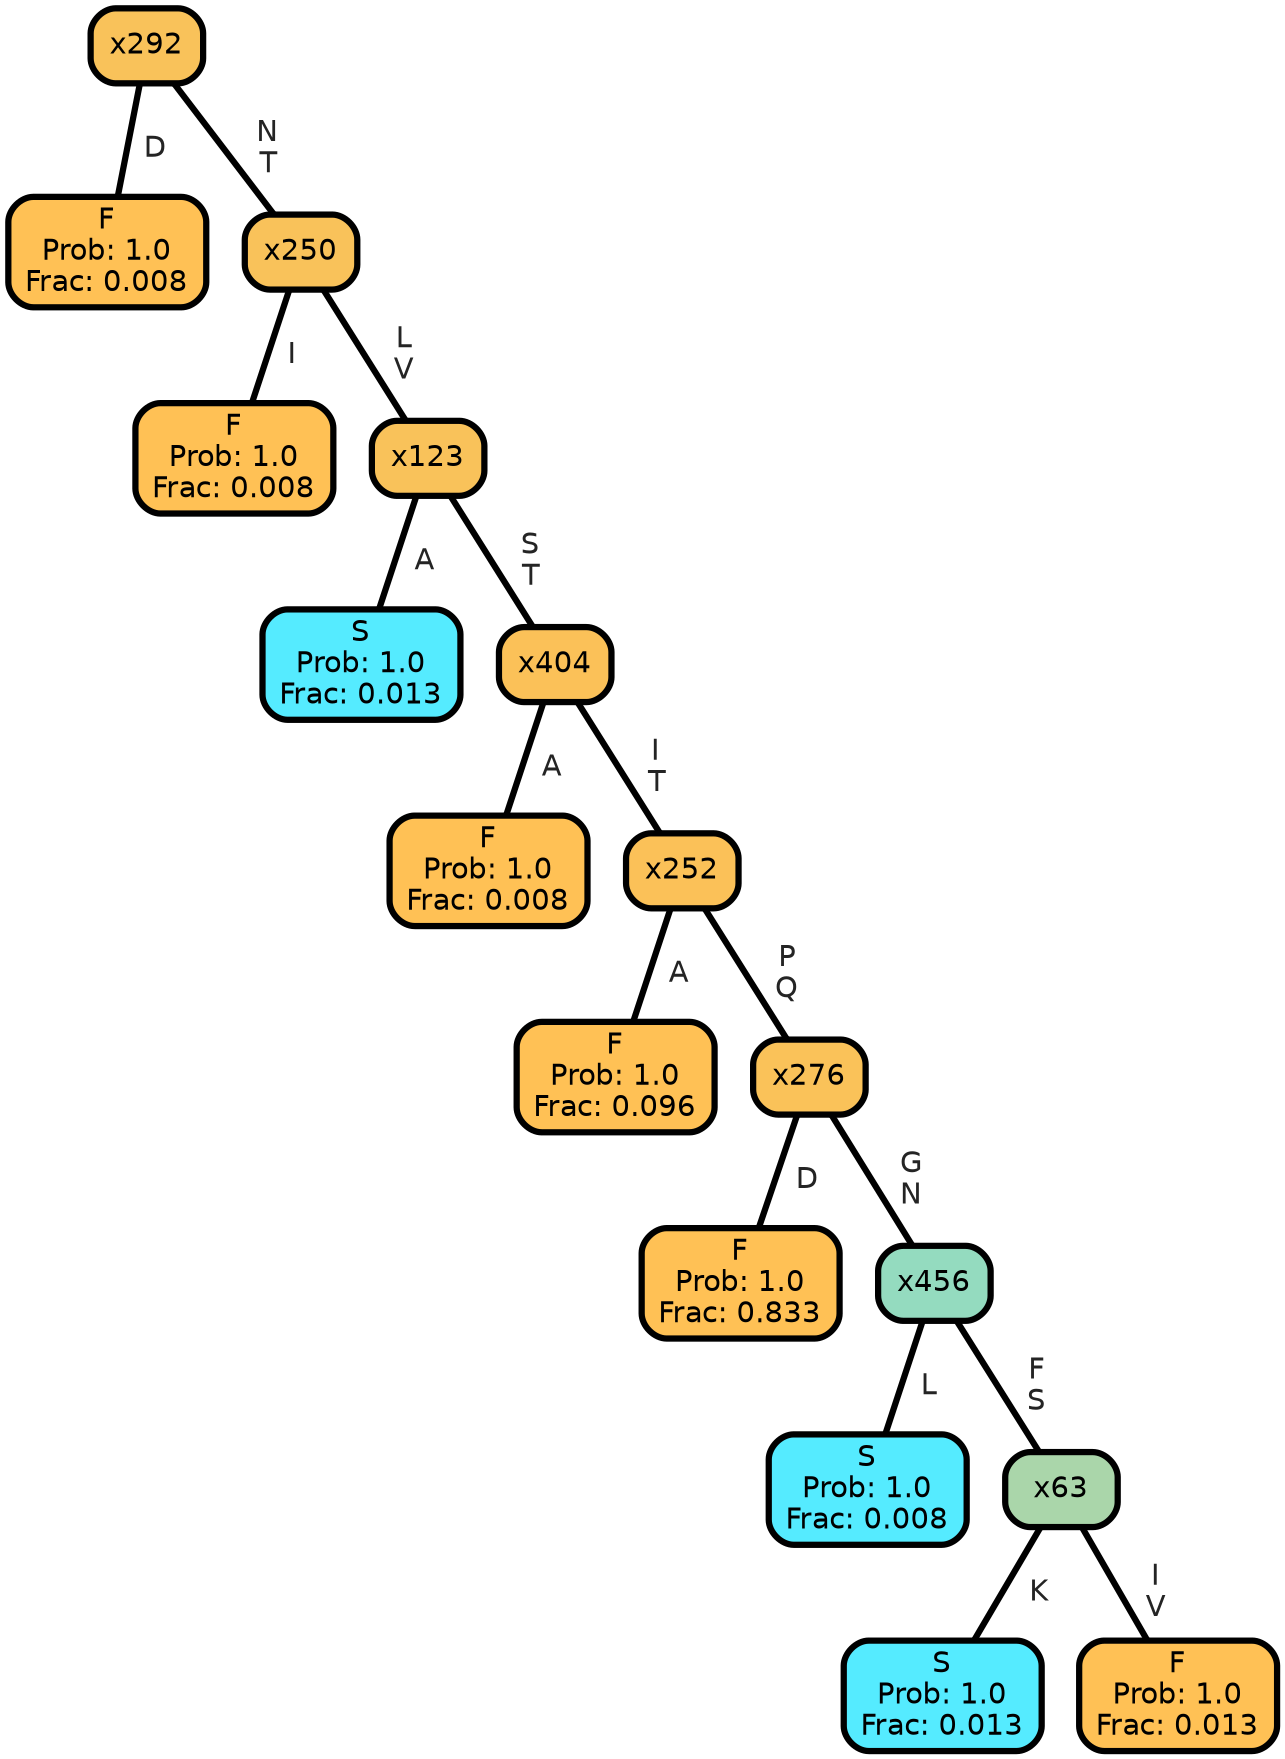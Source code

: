 graph Tree {
node [shape=box, style="filled, rounded",color="black",penwidth="3",fontcolor="black",                 fontname=helvetica] ;
graph [ranksep="0 equally", splines=straight,                 bgcolor=transparent, dpi=200] ;
edge [fontname=helvetica, fontweight=bold,fontcolor=grey14,color=black] ;
0 [label="F
Prob: 1.0
Frac: 0.008", fillcolor="#ffc155"] ;
1 [label="x292", fillcolor="#f9c25a"] ;
2 [label="F
Prob: 1.0
Frac: 0.008", fillcolor="#ffc155"] ;
3 [label="x250", fillcolor="#f9c25a"] ;
4 [label="S
Prob: 1.0
Frac: 0.013", fillcolor="#55ebff"] ;
5 [label="x123", fillcolor="#f9c25a"] ;
6 [label="F
Prob: 1.0
Frac: 0.008", fillcolor="#ffc155"] ;
7 [label="x404", fillcolor="#fbc158"] ;
8 [label="F
Prob: 1.0
Frac: 0.096", fillcolor="#ffc155"] ;
9 [label="x252", fillcolor="#fbc158"] ;
10 [label="F
Prob: 1.0
Frac: 0.833", fillcolor="#ffc155"] ;
11 [label="x276", fillcolor="#fac259"] ;
12 [label="S
Prob: 1.0
Frac: 0.008", fillcolor="#55ebff"] ;
13 [label="x456", fillcolor="#94dbbf"] ;
14 [label="S
Prob: 1.0
Frac: 0.013", fillcolor="#55ebff"] ;
15 [label="x63", fillcolor="#aad6aa"] ;
16 [label="F
Prob: 1.0
Frac: 0.013", fillcolor="#ffc155"] ;
1 -- 0 [label=" D",penwidth=3] ;
1 -- 3 [label=" N\n T",penwidth=3] ;
3 -- 2 [label=" I",penwidth=3] ;
3 -- 5 [label=" L\n V",penwidth=3] ;
5 -- 4 [label=" A",penwidth=3] ;
5 -- 7 [label=" S\n T",penwidth=3] ;
7 -- 6 [label=" A",penwidth=3] ;
7 -- 9 [label=" I\n T",penwidth=3] ;
9 -- 8 [label=" A",penwidth=3] ;
9 -- 11 [label=" P\n Q",penwidth=3] ;
11 -- 10 [label=" D",penwidth=3] ;
11 -- 13 [label=" G\n N",penwidth=3] ;
13 -- 12 [label=" L",penwidth=3] ;
13 -- 15 [label=" F\n S",penwidth=3] ;
15 -- 14 [label=" K",penwidth=3] ;
15 -- 16 [label=" I\n V",penwidth=3] ;
{rank = same;}}